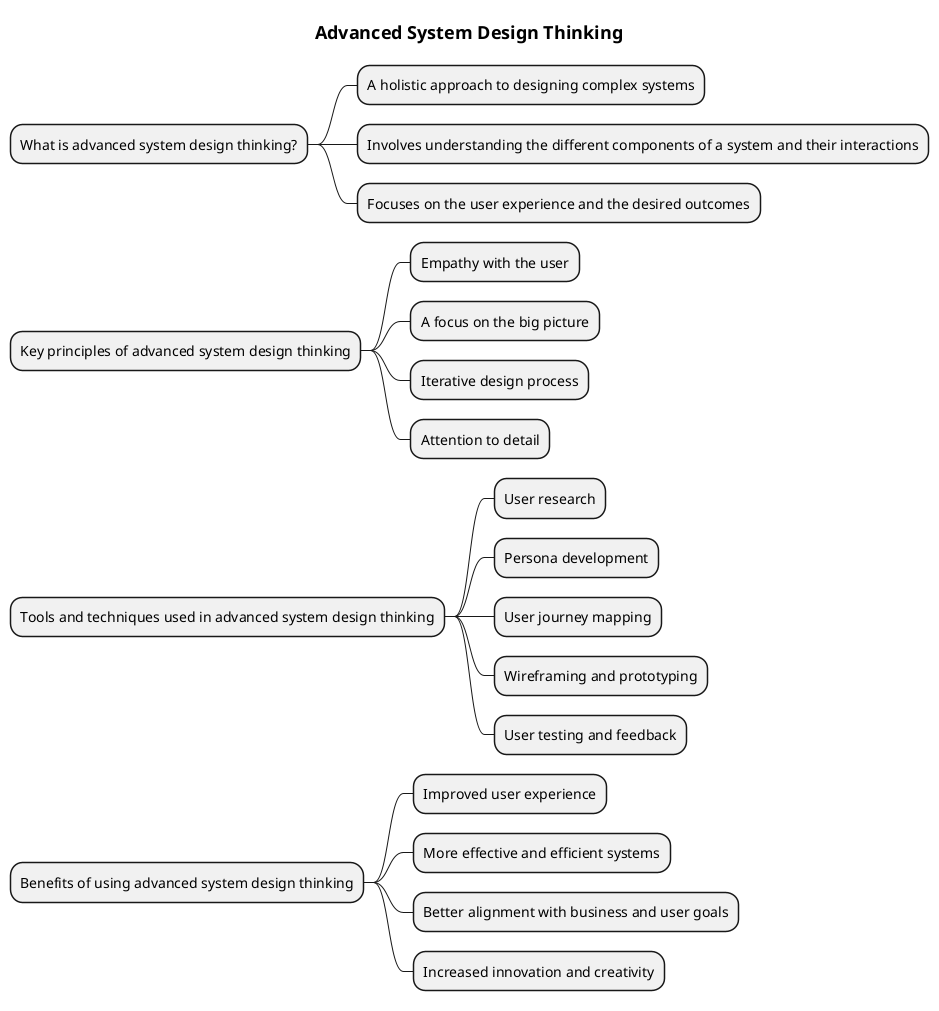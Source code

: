 @startmindmap
title = Advanced System Design Thinking

* What is advanced system design thinking?
** A holistic approach to designing complex systems
** Involves understanding the different components of a system and their interactions
** Focuses on the user experience and the desired outcomes

* Key principles of advanced system design thinking
** Empathy with the user
** A focus on the big picture
** Iterative design process
** Attention to detail

* Tools and techniques used in advanced system design thinking
** User research
** Persona development
** User journey mapping
** Wireframing and prototyping
** User testing and feedback

* Benefits of using advanced system design thinking
** Improved user experience
** More effective and efficient systems
** Better alignment with business and user goals
** Increased innovation and creativity

@endmindmap